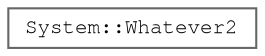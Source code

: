 digraph "Graphical Class Hierarchy"
{
 // LATEX_PDF_SIZE
  bgcolor="transparent";
  edge [fontname=FreeMono,fontsize=10,labelfontname=FreeMono,labelfontsize=10];
  node [fontname=FreeMono,fontsize=10,shape=box,height=0.2,width=0.4];
  rankdir="LR";
  Node0 [label="System::Whatever2",height=0.2,width=0.4,color="grey40", fillcolor="white", style="filled",URL="$struct_system_1_1_whatever2.html",tooltip=" "];
}
